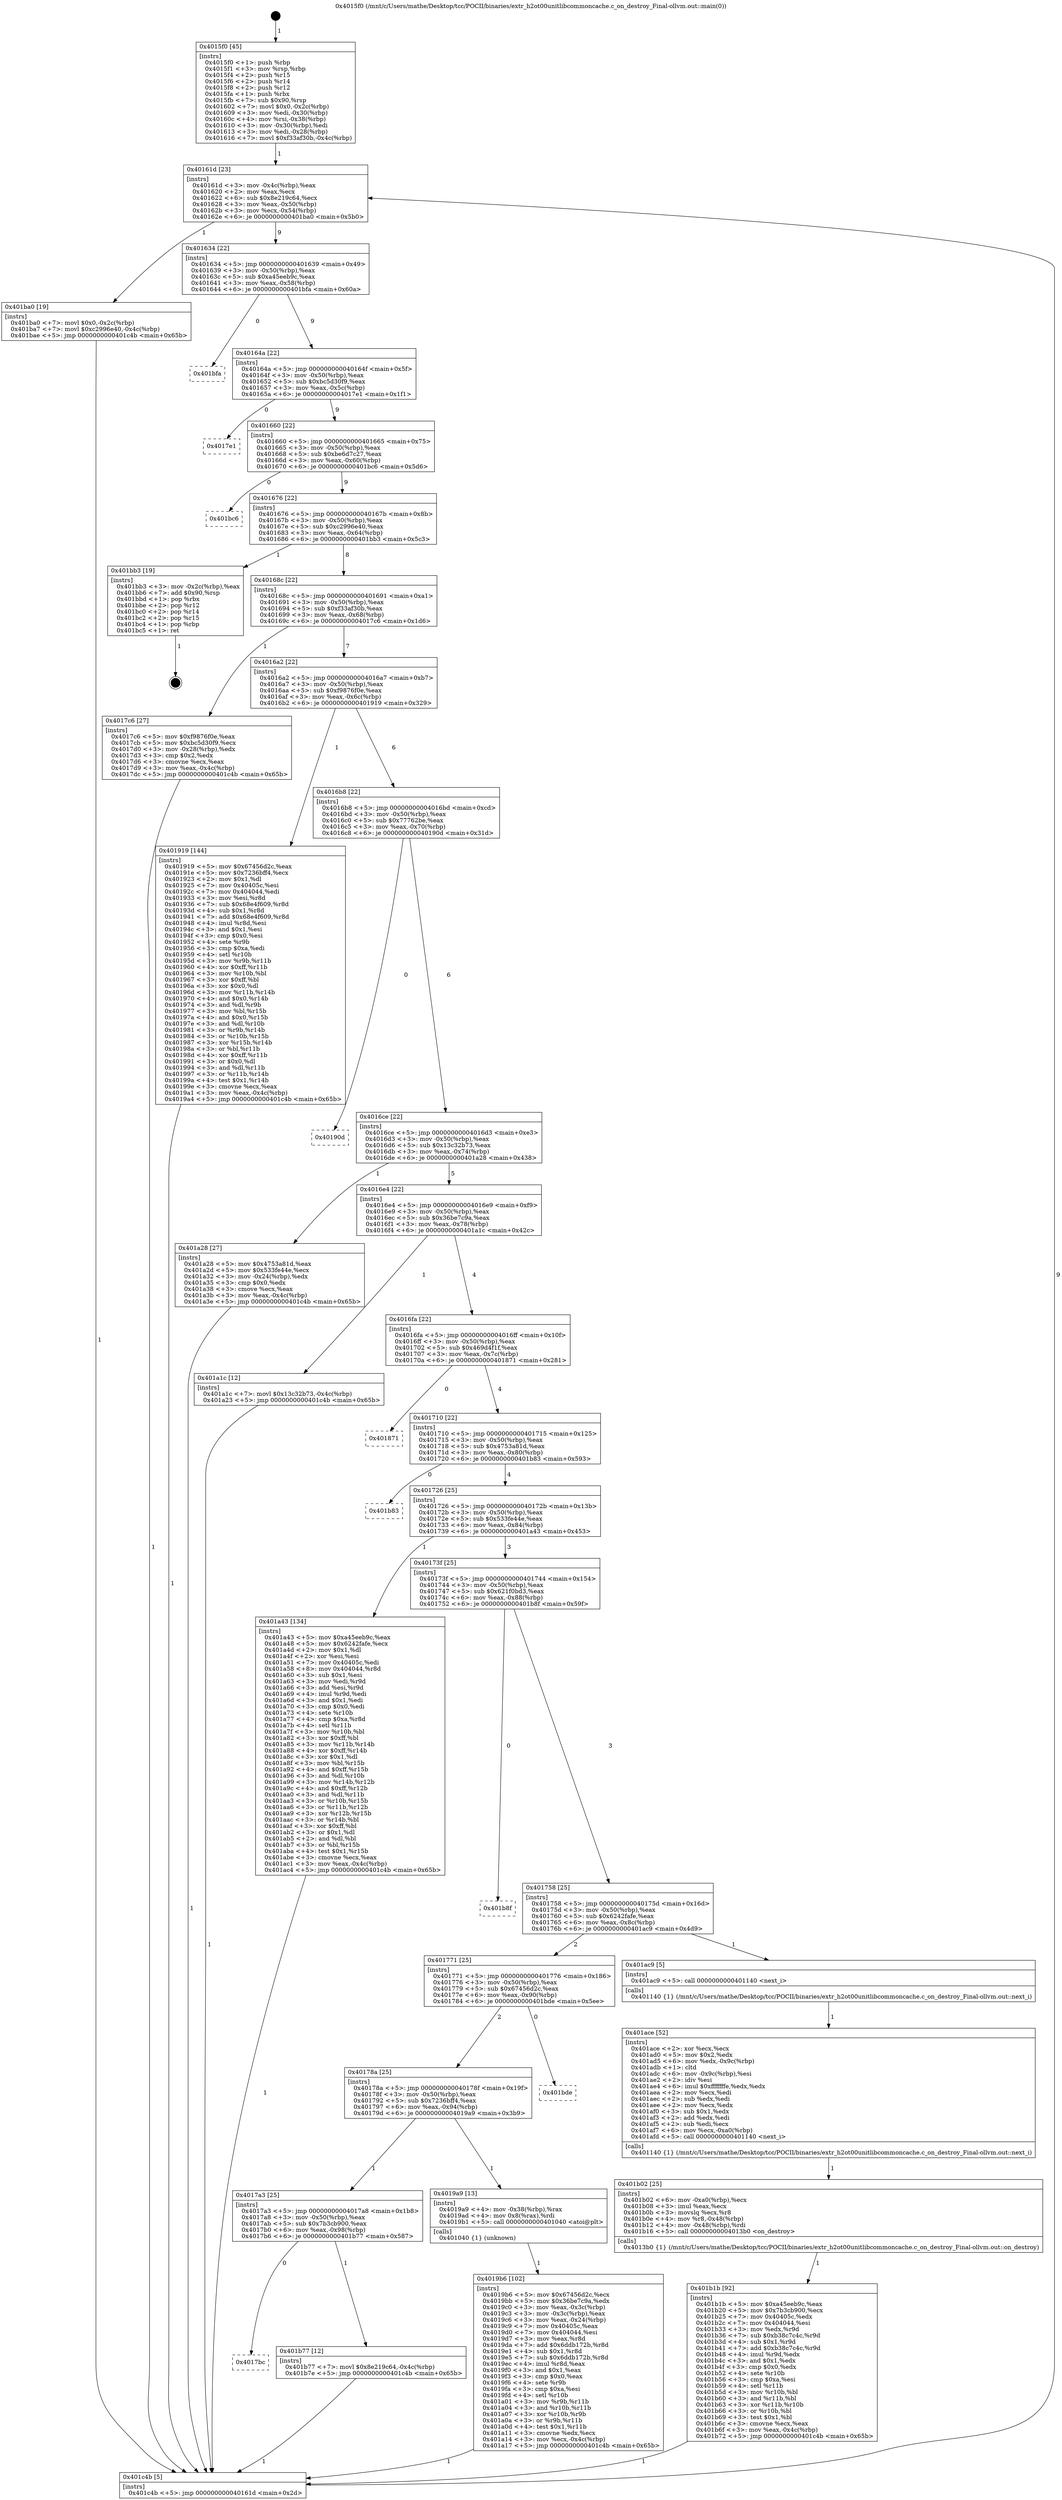 digraph "0x4015f0" {
  label = "0x4015f0 (/mnt/c/Users/mathe/Desktop/tcc/POCII/binaries/extr_h2ot00unitlibcommoncache.c_on_destroy_Final-ollvm.out::main(0))"
  labelloc = "t"
  node[shape=record]

  Entry [label="",width=0.3,height=0.3,shape=circle,fillcolor=black,style=filled]
  "0x40161d" [label="{
     0x40161d [23]\l
     | [instrs]\l
     &nbsp;&nbsp;0x40161d \<+3\>: mov -0x4c(%rbp),%eax\l
     &nbsp;&nbsp;0x401620 \<+2\>: mov %eax,%ecx\l
     &nbsp;&nbsp;0x401622 \<+6\>: sub $0x8e219c64,%ecx\l
     &nbsp;&nbsp;0x401628 \<+3\>: mov %eax,-0x50(%rbp)\l
     &nbsp;&nbsp;0x40162b \<+3\>: mov %ecx,-0x54(%rbp)\l
     &nbsp;&nbsp;0x40162e \<+6\>: je 0000000000401ba0 \<main+0x5b0\>\l
  }"]
  "0x401ba0" [label="{
     0x401ba0 [19]\l
     | [instrs]\l
     &nbsp;&nbsp;0x401ba0 \<+7\>: movl $0x0,-0x2c(%rbp)\l
     &nbsp;&nbsp;0x401ba7 \<+7\>: movl $0xc2996e40,-0x4c(%rbp)\l
     &nbsp;&nbsp;0x401bae \<+5\>: jmp 0000000000401c4b \<main+0x65b\>\l
  }"]
  "0x401634" [label="{
     0x401634 [22]\l
     | [instrs]\l
     &nbsp;&nbsp;0x401634 \<+5\>: jmp 0000000000401639 \<main+0x49\>\l
     &nbsp;&nbsp;0x401639 \<+3\>: mov -0x50(%rbp),%eax\l
     &nbsp;&nbsp;0x40163c \<+5\>: sub $0xa45eeb9c,%eax\l
     &nbsp;&nbsp;0x401641 \<+3\>: mov %eax,-0x58(%rbp)\l
     &nbsp;&nbsp;0x401644 \<+6\>: je 0000000000401bfa \<main+0x60a\>\l
  }"]
  Exit [label="",width=0.3,height=0.3,shape=circle,fillcolor=black,style=filled,peripheries=2]
  "0x401bfa" [label="{
     0x401bfa\l
  }", style=dashed]
  "0x40164a" [label="{
     0x40164a [22]\l
     | [instrs]\l
     &nbsp;&nbsp;0x40164a \<+5\>: jmp 000000000040164f \<main+0x5f\>\l
     &nbsp;&nbsp;0x40164f \<+3\>: mov -0x50(%rbp),%eax\l
     &nbsp;&nbsp;0x401652 \<+5\>: sub $0xbc5d30f9,%eax\l
     &nbsp;&nbsp;0x401657 \<+3\>: mov %eax,-0x5c(%rbp)\l
     &nbsp;&nbsp;0x40165a \<+6\>: je 00000000004017e1 \<main+0x1f1\>\l
  }"]
  "0x4017bc" [label="{
     0x4017bc\l
  }", style=dashed]
  "0x4017e1" [label="{
     0x4017e1\l
  }", style=dashed]
  "0x401660" [label="{
     0x401660 [22]\l
     | [instrs]\l
     &nbsp;&nbsp;0x401660 \<+5\>: jmp 0000000000401665 \<main+0x75\>\l
     &nbsp;&nbsp;0x401665 \<+3\>: mov -0x50(%rbp),%eax\l
     &nbsp;&nbsp;0x401668 \<+5\>: sub $0xbe6d7c27,%eax\l
     &nbsp;&nbsp;0x40166d \<+3\>: mov %eax,-0x60(%rbp)\l
     &nbsp;&nbsp;0x401670 \<+6\>: je 0000000000401bc6 \<main+0x5d6\>\l
  }"]
  "0x401b77" [label="{
     0x401b77 [12]\l
     | [instrs]\l
     &nbsp;&nbsp;0x401b77 \<+7\>: movl $0x8e219c64,-0x4c(%rbp)\l
     &nbsp;&nbsp;0x401b7e \<+5\>: jmp 0000000000401c4b \<main+0x65b\>\l
  }"]
  "0x401bc6" [label="{
     0x401bc6\l
  }", style=dashed]
  "0x401676" [label="{
     0x401676 [22]\l
     | [instrs]\l
     &nbsp;&nbsp;0x401676 \<+5\>: jmp 000000000040167b \<main+0x8b\>\l
     &nbsp;&nbsp;0x40167b \<+3\>: mov -0x50(%rbp),%eax\l
     &nbsp;&nbsp;0x40167e \<+5\>: sub $0xc2996e40,%eax\l
     &nbsp;&nbsp;0x401683 \<+3\>: mov %eax,-0x64(%rbp)\l
     &nbsp;&nbsp;0x401686 \<+6\>: je 0000000000401bb3 \<main+0x5c3\>\l
  }"]
  "0x401b1b" [label="{
     0x401b1b [92]\l
     | [instrs]\l
     &nbsp;&nbsp;0x401b1b \<+5\>: mov $0xa45eeb9c,%eax\l
     &nbsp;&nbsp;0x401b20 \<+5\>: mov $0x7b3cb900,%ecx\l
     &nbsp;&nbsp;0x401b25 \<+7\>: mov 0x40405c,%edx\l
     &nbsp;&nbsp;0x401b2c \<+7\>: mov 0x404044,%esi\l
     &nbsp;&nbsp;0x401b33 \<+3\>: mov %edx,%r9d\l
     &nbsp;&nbsp;0x401b36 \<+7\>: sub $0xb38c7c4c,%r9d\l
     &nbsp;&nbsp;0x401b3d \<+4\>: sub $0x1,%r9d\l
     &nbsp;&nbsp;0x401b41 \<+7\>: add $0xb38c7c4c,%r9d\l
     &nbsp;&nbsp;0x401b48 \<+4\>: imul %r9d,%edx\l
     &nbsp;&nbsp;0x401b4c \<+3\>: and $0x1,%edx\l
     &nbsp;&nbsp;0x401b4f \<+3\>: cmp $0x0,%edx\l
     &nbsp;&nbsp;0x401b52 \<+4\>: sete %r10b\l
     &nbsp;&nbsp;0x401b56 \<+3\>: cmp $0xa,%esi\l
     &nbsp;&nbsp;0x401b59 \<+4\>: setl %r11b\l
     &nbsp;&nbsp;0x401b5d \<+3\>: mov %r10b,%bl\l
     &nbsp;&nbsp;0x401b60 \<+3\>: and %r11b,%bl\l
     &nbsp;&nbsp;0x401b63 \<+3\>: xor %r11b,%r10b\l
     &nbsp;&nbsp;0x401b66 \<+3\>: or %r10b,%bl\l
     &nbsp;&nbsp;0x401b69 \<+3\>: test $0x1,%bl\l
     &nbsp;&nbsp;0x401b6c \<+3\>: cmovne %ecx,%eax\l
     &nbsp;&nbsp;0x401b6f \<+3\>: mov %eax,-0x4c(%rbp)\l
     &nbsp;&nbsp;0x401b72 \<+5\>: jmp 0000000000401c4b \<main+0x65b\>\l
  }"]
  "0x401bb3" [label="{
     0x401bb3 [19]\l
     | [instrs]\l
     &nbsp;&nbsp;0x401bb3 \<+3\>: mov -0x2c(%rbp),%eax\l
     &nbsp;&nbsp;0x401bb6 \<+7\>: add $0x90,%rsp\l
     &nbsp;&nbsp;0x401bbd \<+1\>: pop %rbx\l
     &nbsp;&nbsp;0x401bbe \<+2\>: pop %r12\l
     &nbsp;&nbsp;0x401bc0 \<+2\>: pop %r14\l
     &nbsp;&nbsp;0x401bc2 \<+2\>: pop %r15\l
     &nbsp;&nbsp;0x401bc4 \<+1\>: pop %rbp\l
     &nbsp;&nbsp;0x401bc5 \<+1\>: ret\l
  }"]
  "0x40168c" [label="{
     0x40168c [22]\l
     | [instrs]\l
     &nbsp;&nbsp;0x40168c \<+5\>: jmp 0000000000401691 \<main+0xa1\>\l
     &nbsp;&nbsp;0x401691 \<+3\>: mov -0x50(%rbp),%eax\l
     &nbsp;&nbsp;0x401694 \<+5\>: sub $0xf33af30b,%eax\l
     &nbsp;&nbsp;0x401699 \<+3\>: mov %eax,-0x68(%rbp)\l
     &nbsp;&nbsp;0x40169c \<+6\>: je 00000000004017c6 \<main+0x1d6\>\l
  }"]
  "0x401b02" [label="{
     0x401b02 [25]\l
     | [instrs]\l
     &nbsp;&nbsp;0x401b02 \<+6\>: mov -0xa0(%rbp),%ecx\l
     &nbsp;&nbsp;0x401b08 \<+3\>: imul %eax,%ecx\l
     &nbsp;&nbsp;0x401b0b \<+3\>: movslq %ecx,%r8\l
     &nbsp;&nbsp;0x401b0e \<+4\>: mov %r8,-0x48(%rbp)\l
     &nbsp;&nbsp;0x401b12 \<+4\>: mov -0x48(%rbp),%rdi\l
     &nbsp;&nbsp;0x401b16 \<+5\>: call 00000000004013b0 \<on_destroy\>\l
     | [calls]\l
     &nbsp;&nbsp;0x4013b0 \{1\} (/mnt/c/Users/mathe/Desktop/tcc/POCII/binaries/extr_h2ot00unitlibcommoncache.c_on_destroy_Final-ollvm.out::on_destroy)\l
  }"]
  "0x4017c6" [label="{
     0x4017c6 [27]\l
     | [instrs]\l
     &nbsp;&nbsp;0x4017c6 \<+5\>: mov $0xf9876f0e,%eax\l
     &nbsp;&nbsp;0x4017cb \<+5\>: mov $0xbc5d30f9,%ecx\l
     &nbsp;&nbsp;0x4017d0 \<+3\>: mov -0x28(%rbp),%edx\l
     &nbsp;&nbsp;0x4017d3 \<+3\>: cmp $0x2,%edx\l
     &nbsp;&nbsp;0x4017d6 \<+3\>: cmovne %ecx,%eax\l
     &nbsp;&nbsp;0x4017d9 \<+3\>: mov %eax,-0x4c(%rbp)\l
     &nbsp;&nbsp;0x4017dc \<+5\>: jmp 0000000000401c4b \<main+0x65b\>\l
  }"]
  "0x4016a2" [label="{
     0x4016a2 [22]\l
     | [instrs]\l
     &nbsp;&nbsp;0x4016a2 \<+5\>: jmp 00000000004016a7 \<main+0xb7\>\l
     &nbsp;&nbsp;0x4016a7 \<+3\>: mov -0x50(%rbp),%eax\l
     &nbsp;&nbsp;0x4016aa \<+5\>: sub $0xf9876f0e,%eax\l
     &nbsp;&nbsp;0x4016af \<+3\>: mov %eax,-0x6c(%rbp)\l
     &nbsp;&nbsp;0x4016b2 \<+6\>: je 0000000000401919 \<main+0x329\>\l
  }"]
  "0x401c4b" [label="{
     0x401c4b [5]\l
     | [instrs]\l
     &nbsp;&nbsp;0x401c4b \<+5\>: jmp 000000000040161d \<main+0x2d\>\l
  }"]
  "0x4015f0" [label="{
     0x4015f0 [45]\l
     | [instrs]\l
     &nbsp;&nbsp;0x4015f0 \<+1\>: push %rbp\l
     &nbsp;&nbsp;0x4015f1 \<+3\>: mov %rsp,%rbp\l
     &nbsp;&nbsp;0x4015f4 \<+2\>: push %r15\l
     &nbsp;&nbsp;0x4015f6 \<+2\>: push %r14\l
     &nbsp;&nbsp;0x4015f8 \<+2\>: push %r12\l
     &nbsp;&nbsp;0x4015fa \<+1\>: push %rbx\l
     &nbsp;&nbsp;0x4015fb \<+7\>: sub $0x90,%rsp\l
     &nbsp;&nbsp;0x401602 \<+7\>: movl $0x0,-0x2c(%rbp)\l
     &nbsp;&nbsp;0x401609 \<+3\>: mov %edi,-0x30(%rbp)\l
     &nbsp;&nbsp;0x40160c \<+4\>: mov %rsi,-0x38(%rbp)\l
     &nbsp;&nbsp;0x401610 \<+3\>: mov -0x30(%rbp),%edi\l
     &nbsp;&nbsp;0x401613 \<+3\>: mov %edi,-0x28(%rbp)\l
     &nbsp;&nbsp;0x401616 \<+7\>: movl $0xf33af30b,-0x4c(%rbp)\l
  }"]
  "0x401ace" [label="{
     0x401ace [52]\l
     | [instrs]\l
     &nbsp;&nbsp;0x401ace \<+2\>: xor %ecx,%ecx\l
     &nbsp;&nbsp;0x401ad0 \<+5\>: mov $0x2,%edx\l
     &nbsp;&nbsp;0x401ad5 \<+6\>: mov %edx,-0x9c(%rbp)\l
     &nbsp;&nbsp;0x401adb \<+1\>: cltd\l
     &nbsp;&nbsp;0x401adc \<+6\>: mov -0x9c(%rbp),%esi\l
     &nbsp;&nbsp;0x401ae2 \<+2\>: idiv %esi\l
     &nbsp;&nbsp;0x401ae4 \<+6\>: imul $0xfffffffe,%edx,%edx\l
     &nbsp;&nbsp;0x401aea \<+2\>: mov %ecx,%edi\l
     &nbsp;&nbsp;0x401aec \<+2\>: sub %edx,%edi\l
     &nbsp;&nbsp;0x401aee \<+2\>: mov %ecx,%edx\l
     &nbsp;&nbsp;0x401af0 \<+3\>: sub $0x1,%edx\l
     &nbsp;&nbsp;0x401af3 \<+2\>: add %edx,%edi\l
     &nbsp;&nbsp;0x401af5 \<+2\>: sub %edi,%ecx\l
     &nbsp;&nbsp;0x401af7 \<+6\>: mov %ecx,-0xa0(%rbp)\l
     &nbsp;&nbsp;0x401afd \<+5\>: call 0000000000401140 \<next_i\>\l
     | [calls]\l
     &nbsp;&nbsp;0x401140 \{1\} (/mnt/c/Users/mathe/Desktop/tcc/POCII/binaries/extr_h2ot00unitlibcommoncache.c_on_destroy_Final-ollvm.out::next_i)\l
  }"]
  "0x401919" [label="{
     0x401919 [144]\l
     | [instrs]\l
     &nbsp;&nbsp;0x401919 \<+5\>: mov $0x67456d2c,%eax\l
     &nbsp;&nbsp;0x40191e \<+5\>: mov $0x7236bff4,%ecx\l
     &nbsp;&nbsp;0x401923 \<+2\>: mov $0x1,%dl\l
     &nbsp;&nbsp;0x401925 \<+7\>: mov 0x40405c,%esi\l
     &nbsp;&nbsp;0x40192c \<+7\>: mov 0x404044,%edi\l
     &nbsp;&nbsp;0x401933 \<+3\>: mov %esi,%r8d\l
     &nbsp;&nbsp;0x401936 \<+7\>: sub $0x68e4f609,%r8d\l
     &nbsp;&nbsp;0x40193d \<+4\>: sub $0x1,%r8d\l
     &nbsp;&nbsp;0x401941 \<+7\>: add $0x68e4f609,%r8d\l
     &nbsp;&nbsp;0x401948 \<+4\>: imul %r8d,%esi\l
     &nbsp;&nbsp;0x40194c \<+3\>: and $0x1,%esi\l
     &nbsp;&nbsp;0x40194f \<+3\>: cmp $0x0,%esi\l
     &nbsp;&nbsp;0x401952 \<+4\>: sete %r9b\l
     &nbsp;&nbsp;0x401956 \<+3\>: cmp $0xa,%edi\l
     &nbsp;&nbsp;0x401959 \<+4\>: setl %r10b\l
     &nbsp;&nbsp;0x40195d \<+3\>: mov %r9b,%r11b\l
     &nbsp;&nbsp;0x401960 \<+4\>: xor $0xff,%r11b\l
     &nbsp;&nbsp;0x401964 \<+3\>: mov %r10b,%bl\l
     &nbsp;&nbsp;0x401967 \<+3\>: xor $0xff,%bl\l
     &nbsp;&nbsp;0x40196a \<+3\>: xor $0x0,%dl\l
     &nbsp;&nbsp;0x40196d \<+3\>: mov %r11b,%r14b\l
     &nbsp;&nbsp;0x401970 \<+4\>: and $0x0,%r14b\l
     &nbsp;&nbsp;0x401974 \<+3\>: and %dl,%r9b\l
     &nbsp;&nbsp;0x401977 \<+3\>: mov %bl,%r15b\l
     &nbsp;&nbsp;0x40197a \<+4\>: and $0x0,%r15b\l
     &nbsp;&nbsp;0x40197e \<+3\>: and %dl,%r10b\l
     &nbsp;&nbsp;0x401981 \<+3\>: or %r9b,%r14b\l
     &nbsp;&nbsp;0x401984 \<+3\>: or %r10b,%r15b\l
     &nbsp;&nbsp;0x401987 \<+3\>: xor %r15b,%r14b\l
     &nbsp;&nbsp;0x40198a \<+3\>: or %bl,%r11b\l
     &nbsp;&nbsp;0x40198d \<+4\>: xor $0xff,%r11b\l
     &nbsp;&nbsp;0x401991 \<+3\>: or $0x0,%dl\l
     &nbsp;&nbsp;0x401994 \<+3\>: and %dl,%r11b\l
     &nbsp;&nbsp;0x401997 \<+3\>: or %r11b,%r14b\l
     &nbsp;&nbsp;0x40199a \<+4\>: test $0x1,%r14b\l
     &nbsp;&nbsp;0x40199e \<+3\>: cmovne %ecx,%eax\l
     &nbsp;&nbsp;0x4019a1 \<+3\>: mov %eax,-0x4c(%rbp)\l
     &nbsp;&nbsp;0x4019a4 \<+5\>: jmp 0000000000401c4b \<main+0x65b\>\l
  }"]
  "0x4016b8" [label="{
     0x4016b8 [22]\l
     | [instrs]\l
     &nbsp;&nbsp;0x4016b8 \<+5\>: jmp 00000000004016bd \<main+0xcd\>\l
     &nbsp;&nbsp;0x4016bd \<+3\>: mov -0x50(%rbp),%eax\l
     &nbsp;&nbsp;0x4016c0 \<+5\>: sub $0x77762be,%eax\l
     &nbsp;&nbsp;0x4016c5 \<+3\>: mov %eax,-0x70(%rbp)\l
     &nbsp;&nbsp;0x4016c8 \<+6\>: je 000000000040190d \<main+0x31d\>\l
  }"]
  "0x4019b6" [label="{
     0x4019b6 [102]\l
     | [instrs]\l
     &nbsp;&nbsp;0x4019b6 \<+5\>: mov $0x67456d2c,%ecx\l
     &nbsp;&nbsp;0x4019bb \<+5\>: mov $0x36be7c9a,%edx\l
     &nbsp;&nbsp;0x4019c0 \<+3\>: mov %eax,-0x3c(%rbp)\l
     &nbsp;&nbsp;0x4019c3 \<+3\>: mov -0x3c(%rbp),%eax\l
     &nbsp;&nbsp;0x4019c6 \<+3\>: mov %eax,-0x24(%rbp)\l
     &nbsp;&nbsp;0x4019c9 \<+7\>: mov 0x40405c,%eax\l
     &nbsp;&nbsp;0x4019d0 \<+7\>: mov 0x404044,%esi\l
     &nbsp;&nbsp;0x4019d7 \<+3\>: mov %eax,%r8d\l
     &nbsp;&nbsp;0x4019da \<+7\>: add $0x6ddb172b,%r8d\l
     &nbsp;&nbsp;0x4019e1 \<+4\>: sub $0x1,%r8d\l
     &nbsp;&nbsp;0x4019e5 \<+7\>: sub $0x6ddb172b,%r8d\l
     &nbsp;&nbsp;0x4019ec \<+4\>: imul %r8d,%eax\l
     &nbsp;&nbsp;0x4019f0 \<+3\>: and $0x1,%eax\l
     &nbsp;&nbsp;0x4019f3 \<+3\>: cmp $0x0,%eax\l
     &nbsp;&nbsp;0x4019f6 \<+4\>: sete %r9b\l
     &nbsp;&nbsp;0x4019fa \<+3\>: cmp $0xa,%esi\l
     &nbsp;&nbsp;0x4019fd \<+4\>: setl %r10b\l
     &nbsp;&nbsp;0x401a01 \<+3\>: mov %r9b,%r11b\l
     &nbsp;&nbsp;0x401a04 \<+3\>: and %r10b,%r11b\l
     &nbsp;&nbsp;0x401a07 \<+3\>: xor %r10b,%r9b\l
     &nbsp;&nbsp;0x401a0a \<+3\>: or %r9b,%r11b\l
     &nbsp;&nbsp;0x401a0d \<+4\>: test $0x1,%r11b\l
     &nbsp;&nbsp;0x401a11 \<+3\>: cmovne %edx,%ecx\l
     &nbsp;&nbsp;0x401a14 \<+3\>: mov %ecx,-0x4c(%rbp)\l
     &nbsp;&nbsp;0x401a17 \<+5\>: jmp 0000000000401c4b \<main+0x65b\>\l
  }"]
  "0x40190d" [label="{
     0x40190d\l
  }", style=dashed]
  "0x4016ce" [label="{
     0x4016ce [22]\l
     | [instrs]\l
     &nbsp;&nbsp;0x4016ce \<+5\>: jmp 00000000004016d3 \<main+0xe3\>\l
     &nbsp;&nbsp;0x4016d3 \<+3\>: mov -0x50(%rbp),%eax\l
     &nbsp;&nbsp;0x4016d6 \<+5\>: sub $0x13c32b73,%eax\l
     &nbsp;&nbsp;0x4016db \<+3\>: mov %eax,-0x74(%rbp)\l
     &nbsp;&nbsp;0x4016de \<+6\>: je 0000000000401a28 \<main+0x438\>\l
  }"]
  "0x4017a3" [label="{
     0x4017a3 [25]\l
     | [instrs]\l
     &nbsp;&nbsp;0x4017a3 \<+5\>: jmp 00000000004017a8 \<main+0x1b8\>\l
     &nbsp;&nbsp;0x4017a8 \<+3\>: mov -0x50(%rbp),%eax\l
     &nbsp;&nbsp;0x4017ab \<+5\>: sub $0x7b3cb900,%eax\l
     &nbsp;&nbsp;0x4017b0 \<+6\>: mov %eax,-0x98(%rbp)\l
     &nbsp;&nbsp;0x4017b6 \<+6\>: je 0000000000401b77 \<main+0x587\>\l
  }"]
  "0x401a28" [label="{
     0x401a28 [27]\l
     | [instrs]\l
     &nbsp;&nbsp;0x401a28 \<+5\>: mov $0x4753a81d,%eax\l
     &nbsp;&nbsp;0x401a2d \<+5\>: mov $0x533fe44e,%ecx\l
     &nbsp;&nbsp;0x401a32 \<+3\>: mov -0x24(%rbp),%edx\l
     &nbsp;&nbsp;0x401a35 \<+3\>: cmp $0x0,%edx\l
     &nbsp;&nbsp;0x401a38 \<+3\>: cmove %ecx,%eax\l
     &nbsp;&nbsp;0x401a3b \<+3\>: mov %eax,-0x4c(%rbp)\l
     &nbsp;&nbsp;0x401a3e \<+5\>: jmp 0000000000401c4b \<main+0x65b\>\l
  }"]
  "0x4016e4" [label="{
     0x4016e4 [22]\l
     | [instrs]\l
     &nbsp;&nbsp;0x4016e4 \<+5\>: jmp 00000000004016e9 \<main+0xf9\>\l
     &nbsp;&nbsp;0x4016e9 \<+3\>: mov -0x50(%rbp),%eax\l
     &nbsp;&nbsp;0x4016ec \<+5\>: sub $0x36be7c9a,%eax\l
     &nbsp;&nbsp;0x4016f1 \<+3\>: mov %eax,-0x78(%rbp)\l
     &nbsp;&nbsp;0x4016f4 \<+6\>: je 0000000000401a1c \<main+0x42c\>\l
  }"]
  "0x4019a9" [label="{
     0x4019a9 [13]\l
     | [instrs]\l
     &nbsp;&nbsp;0x4019a9 \<+4\>: mov -0x38(%rbp),%rax\l
     &nbsp;&nbsp;0x4019ad \<+4\>: mov 0x8(%rax),%rdi\l
     &nbsp;&nbsp;0x4019b1 \<+5\>: call 0000000000401040 \<atoi@plt\>\l
     | [calls]\l
     &nbsp;&nbsp;0x401040 \{1\} (unknown)\l
  }"]
  "0x401a1c" [label="{
     0x401a1c [12]\l
     | [instrs]\l
     &nbsp;&nbsp;0x401a1c \<+7\>: movl $0x13c32b73,-0x4c(%rbp)\l
     &nbsp;&nbsp;0x401a23 \<+5\>: jmp 0000000000401c4b \<main+0x65b\>\l
  }"]
  "0x4016fa" [label="{
     0x4016fa [22]\l
     | [instrs]\l
     &nbsp;&nbsp;0x4016fa \<+5\>: jmp 00000000004016ff \<main+0x10f\>\l
     &nbsp;&nbsp;0x4016ff \<+3\>: mov -0x50(%rbp),%eax\l
     &nbsp;&nbsp;0x401702 \<+5\>: sub $0x469d4f1f,%eax\l
     &nbsp;&nbsp;0x401707 \<+3\>: mov %eax,-0x7c(%rbp)\l
     &nbsp;&nbsp;0x40170a \<+6\>: je 0000000000401871 \<main+0x281\>\l
  }"]
  "0x40178a" [label="{
     0x40178a [25]\l
     | [instrs]\l
     &nbsp;&nbsp;0x40178a \<+5\>: jmp 000000000040178f \<main+0x19f\>\l
     &nbsp;&nbsp;0x40178f \<+3\>: mov -0x50(%rbp),%eax\l
     &nbsp;&nbsp;0x401792 \<+5\>: sub $0x7236bff4,%eax\l
     &nbsp;&nbsp;0x401797 \<+6\>: mov %eax,-0x94(%rbp)\l
     &nbsp;&nbsp;0x40179d \<+6\>: je 00000000004019a9 \<main+0x3b9\>\l
  }"]
  "0x401871" [label="{
     0x401871\l
  }", style=dashed]
  "0x401710" [label="{
     0x401710 [22]\l
     | [instrs]\l
     &nbsp;&nbsp;0x401710 \<+5\>: jmp 0000000000401715 \<main+0x125\>\l
     &nbsp;&nbsp;0x401715 \<+3\>: mov -0x50(%rbp),%eax\l
     &nbsp;&nbsp;0x401718 \<+5\>: sub $0x4753a81d,%eax\l
     &nbsp;&nbsp;0x40171d \<+3\>: mov %eax,-0x80(%rbp)\l
     &nbsp;&nbsp;0x401720 \<+6\>: je 0000000000401b83 \<main+0x593\>\l
  }"]
  "0x401bde" [label="{
     0x401bde\l
  }", style=dashed]
  "0x401b83" [label="{
     0x401b83\l
  }", style=dashed]
  "0x401726" [label="{
     0x401726 [25]\l
     | [instrs]\l
     &nbsp;&nbsp;0x401726 \<+5\>: jmp 000000000040172b \<main+0x13b\>\l
     &nbsp;&nbsp;0x40172b \<+3\>: mov -0x50(%rbp),%eax\l
     &nbsp;&nbsp;0x40172e \<+5\>: sub $0x533fe44e,%eax\l
     &nbsp;&nbsp;0x401733 \<+6\>: mov %eax,-0x84(%rbp)\l
     &nbsp;&nbsp;0x401739 \<+6\>: je 0000000000401a43 \<main+0x453\>\l
  }"]
  "0x401771" [label="{
     0x401771 [25]\l
     | [instrs]\l
     &nbsp;&nbsp;0x401771 \<+5\>: jmp 0000000000401776 \<main+0x186\>\l
     &nbsp;&nbsp;0x401776 \<+3\>: mov -0x50(%rbp),%eax\l
     &nbsp;&nbsp;0x401779 \<+5\>: sub $0x67456d2c,%eax\l
     &nbsp;&nbsp;0x40177e \<+6\>: mov %eax,-0x90(%rbp)\l
     &nbsp;&nbsp;0x401784 \<+6\>: je 0000000000401bde \<main+0x5ee\>\l
  }"]
  "0x401a43" [label="{
     0x401a43 [134]\l
     | [instrs]\l
     &nbsp;&nbsp;0x401a43 \<+5\>: mov $0xa45eeb9c,%eax\l
     &nbsp;&nbsp;0x401a48 \<+5\>: mov $0x6242fafe,%ecx\l
     &nbsp;&nbsp;0x401a4d \<+2\>: mov $0x1,%dl\l
     &nbsp;&nbsp;0x401a4f \<+2\>: xor %esi,%esi\l
     &nbsp;&nbsp;0x401a51 \<+7\>: mov 0x40405c,%edi\l
     &nbsp;&nbsp;0x401a58 \<+8\>: mov 0x404044,%r8d\l
     &nbsp;&nbsp;0x401a60 \<+3\>: sub $0x1,%esi\l
     &nbsp;&nbsp;0x401a63 \<+3\>: mov %edi,%r9d\l
     &nbsp;&nbsp;0x401a66 \<+3\>: add %esi,%r9d\l
     &nbsp;&nbsp;0x401a69 \<+4\>: imul %r9d,%edi\l
     &nbsp;&nbsp;0x401a6d \<+3\>: and $0x1,%edi\l
     &nbsp;&nbsp;0x401a70 \<+3\>: cmp $0x0,%edi\l
     &nbsp;&nbsp;0x401a73 \<+4\>: sete %r10b\l
     &nbsp;&nbsp;0x401a77 \<+4\>: cmp $0xa,%r8d\l
     &nbsp;&nbsp;0x401a7b \<+4\>: setl %r11b\l
     &nbsp;&nbsp;0x401a7f \<+3\>: mov %r10b,%bl\l
     &nbsp;&nbsp;0x401a82 \<+3\>: xor $0xff,%bl\l
     &nbsp;&nbsp;0x401a85 \<+3\>: mov %r11b,%r14b\l
     &nbsp;&nbsp;0x401a88 \<+4\>: xor $0xff,%r14b\l
     &nbsp;&nbsp;0x401a8c \<+3\>: xor $0x1,%dl\l
     &nbsp;&nbsp;0x401a8f \<+3\>: mov %bl,%r15b\l
     &nbsp;&nbsp;0x401a92 \<+4\>: and $0xff,%r15b\l
     &nbsp;&nbsp;0x401a96 \<+3\>: and %dl,%r10b\l
     &nbsp;&nbsp;0x401a99 \<+3\>: mov %r14b,%r12b\l
     &nbsp;&nbsp;0x401a9c \<+4\>: and $0xff,%r12b\l
     &nbsp;&nbsp;0x401aa0 \<+3\>: and %dl,%r11b\l
     &nbsp;&nbsp;0x401aa3 \<+3\>: or %r10b,%r15b\l
     &nbsp;&nbsp;0x401aa6 \<+3\>: or %r11b,%r12b\l
     &nbsp;&nbsp;0x401aa9 \<+3\>: xor %r12b,%r15b\l
     &nbsp;&nbsp;0x401aac \<+3\>: or %r14b,%bl\l
     &nbsp;&nbsp;0x401aaf \<+3\>: xor $0xff,%bl\l
     &nbsp;&nbsp;0x401ab2 \<+3\>: or $0x1,%dl\l
     &nbsp;&nbsp;0x401ab5 \<+2\>: and %dl,%bl\l
     &nbsp;&nbsp;0x401ab7 \<+3\>: or %bl,%r15b\l
     &nbsp;&nbsp;0x401aba \<+4\>: test $0x1,%r15b\l
     &nbsp;&nbsp;0x401abe \<+3\>: cmovne %ecx,%eax\l
     &nbsp;&nbsp;0x401ac1 \<+3\>: mov %eax,-0x4c(%rbp)\l
     &nbsp;&nbsp;0x401ac4 \<+5\>: jmp 0000000000401c4b \<main+0x65b\>\l
  }"]
  "0x40173f" [label="{
     0x40173f [25]\l
     | [instrs]\l
     &nbsp;&nbsp;0x40173f \<+5\>: jmp 0000000000401744 \<main+0x154\>\l
     &nbsp;&nbsp;0x401744 \<+3\>: mov -0x50(%rbp),%eax\l
     &nbsp;&nbsp;0x401747 \<+5\>: sub $0x621f0bd3,%eax\l
     &nbsp;&nbsp;0x40174c \<+6\>: mov %eax,-0x88(%rbp)\l
     &nbsp;&nbsp;0x401752 \<+6\>: je 0000000000401b8f \<main+0x59f\>\l
  }"]
  "0x401ac9" [label="{
     0x401ac9 [5]\l
     | [instrs]\l
     &nbsp;&nbsp;0x401ac9 \<+5\>: call 0000000000401140 \<next_i\>\l
     | [calls]\l
     &nbsp;&nbsp;0x401140 \{1\} (/mnt/c/Users/mathe/Desktop/tcc/POCII/binaries/extr_h2ot00unitlibcommoncache.c_on_destroy_Final-ollvm.out::next_i)\l
  }"]
  "0x401b8f" [label="{
     0x401b8f\l
  }", style=dashed]
  "0x401758" [label="{
     0x401758 [25]\l
     | [instrs]\l
     &nbsp;&nbsp;0x401758 \<+5\>: jmp 000000000040175d \<main+0x16d\>\l
     &nbsp;&nbsp;0x40175d \<+3\>: mov -0x50(%rbp),%eax\l
     &nbsp;&nbsp;0x401760 \<+5\>: sub $0x6242fafe,%eax\l
     &nbsp;&nbsp;0x401765 \<+6\>: mov %eax,-0x8c(%rbp)\l
     &nbsp;&nbsp;0x40176b \<+6\>: je 0000000000401ac9 \<main+0x4d9\>\l
  }"]
  Entry -> "0x4015f0" [label=" 1"]
  "0x40161d" -> "0x401ba0" [label=" 1"]
  "0x40161d" -> "0x401634" [label=" 9"]
  "0x401bb3" -> Exit [label=" 1"]
  "0x401634" -> "0x401bfa" [label=" 0"]
  "0x401634" -> "0x40164a" [label=" 9"]
  "0x401ba0" -> "0x401c4b" [label=" 1"]
  "0x40164a" -> "0x4017e1" [label=" 0"]
  "0x40164a" -> "0x401660" [label=" 9"]
  "0x401b77" -> "0x401c4b" [label=" 1"]
  "0x401660" -> "0x401bc6" [label=" 0"]
  "0x401660" -> "0x401676" [label=" 9"]
  "0x4017a3" -> "0x4017bc" [label=" 0"]
  "0x401676" -> "0x401bb3" [label=" 1"]
  "0x401676" -> "0x40168c" [label=" 8"]
  "0x4017a3" -> "0x401b77" [label=" 1"]
  "0x40168c" -> "0x4017c6" [label=" 1"]
  "0x40168c" -> "0x4016a2" [label=" 7"]
  "0x4017c6" -> "0x401c4b" [label=" 1"]
  "0x4015f0" -> "0x40161d" [label=" 1"]
  "0x401c4b" -> "0x40161d" [label=" 9"]
  "0x401b1b" -> "0x401c4b" [label=" 1"]
  "0x4016a2" -> "0x401919" [label=" 1"]
  "0x4016a2" -> "0x4016b8" [label=" 6"]
  "0x401919" -> "0x401c4b" [label=" 1"]
  "0x401b02" -> "0x401b1b" [label=" 1"]
  "0x4016b8" -> "0x40190d" [label=" 0"]
  "0x4016b8" -> "0x4016ce" [label=" 6"]
  "0x401ace" -> "0x401b02" [label=" 1"]
  "0x4016ce" -> "0x401a28" [label=" 1"]
  "0x4016ce" -> "0x4016e4" [label=" 5"]
  "0x401ac9" -> "0x401ace" [label=" 1"]
  "0x4016e4" -> "0x401a1c" [label=" 1"]
  "0x4016e4" -> "0x4016fa" [label=" 4"]
  "0x401a43" -> "0x401c4b" [label=" 1"]
  "0x4016fa" -> "0x401871" [label=" 0"]
  "0x4016fa" -> "0x401710" [label=" 4"]
  "0x401a1c" -> "0x401c4b" [label=" 1"]
  "0x401710" -> "0x401b83" [label=" 0"]
  "0x401710" -> "0x401726" [label=" 4"]
  "0x4019b6" -> "0x401c4b" [label=" 1"]
  "0x401726" -> "0x401a43" [label=" 1"]
  "0x401726" -> "0x40173f" [label=" 3"]
  "0x40178a" -> "0x4017a3" [label=" 1"]
  "0x40173f" -> "0x401b8f" [label=" 0"]
  "0x40173f" -> "0x401758" [label=" 3"]
  "0x40178a" -> "0x4019a9" [label=" 1"]
  "0x401758" -> "0x401ac9" [label=" 1"]
  "0x401758" -> "0x401771" [label=" 2"]
  "0x4019a9" -> "0x4019b6" [label=" 1"]
  "0x401771" -> "0x401bde" [label=" 0"]
  "0x401771" -> "0x40178a" [label=" 2"]
  "0x401a28" -> "0x401c4b" [label=" 1"]
}
